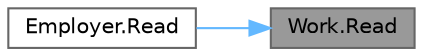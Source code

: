 digraph "Work.Read"
{
 // LATEX_PDF_SIZE
  bgcolor="transparent";
  edge [fontname=Helvetica,fontsize=10,labelfontname=Helvetica,labelfontsize=10];
  node [fontname=Helvetica,fontsize=10,shape=box,height=0.2,width=0.4];
  rankdir="RL";
  Node1 [id="Node000001",label="Work.Read",height=0.2,width=0.4,color="gray40", fillcolor="grey60", style="filled", fontcolor="black",tooltip="Читает заработную плату из консоли."];
  Node1 -> Node2 [id="edge1_Node000001_Node000002",dir="back",color="steelblue1",style="solid",tooltip=" "];
  Node2 [id="Node000002",label="Employer.Read",height=0.2,width=0.4,color="grey40", fillcolor="white", style="filled",URL="$class_employer.html#ab8dece6d6df8c792a92cd57817b1b416",tooltip="Читает детали работодателя и трех работ из консоли."];
}
